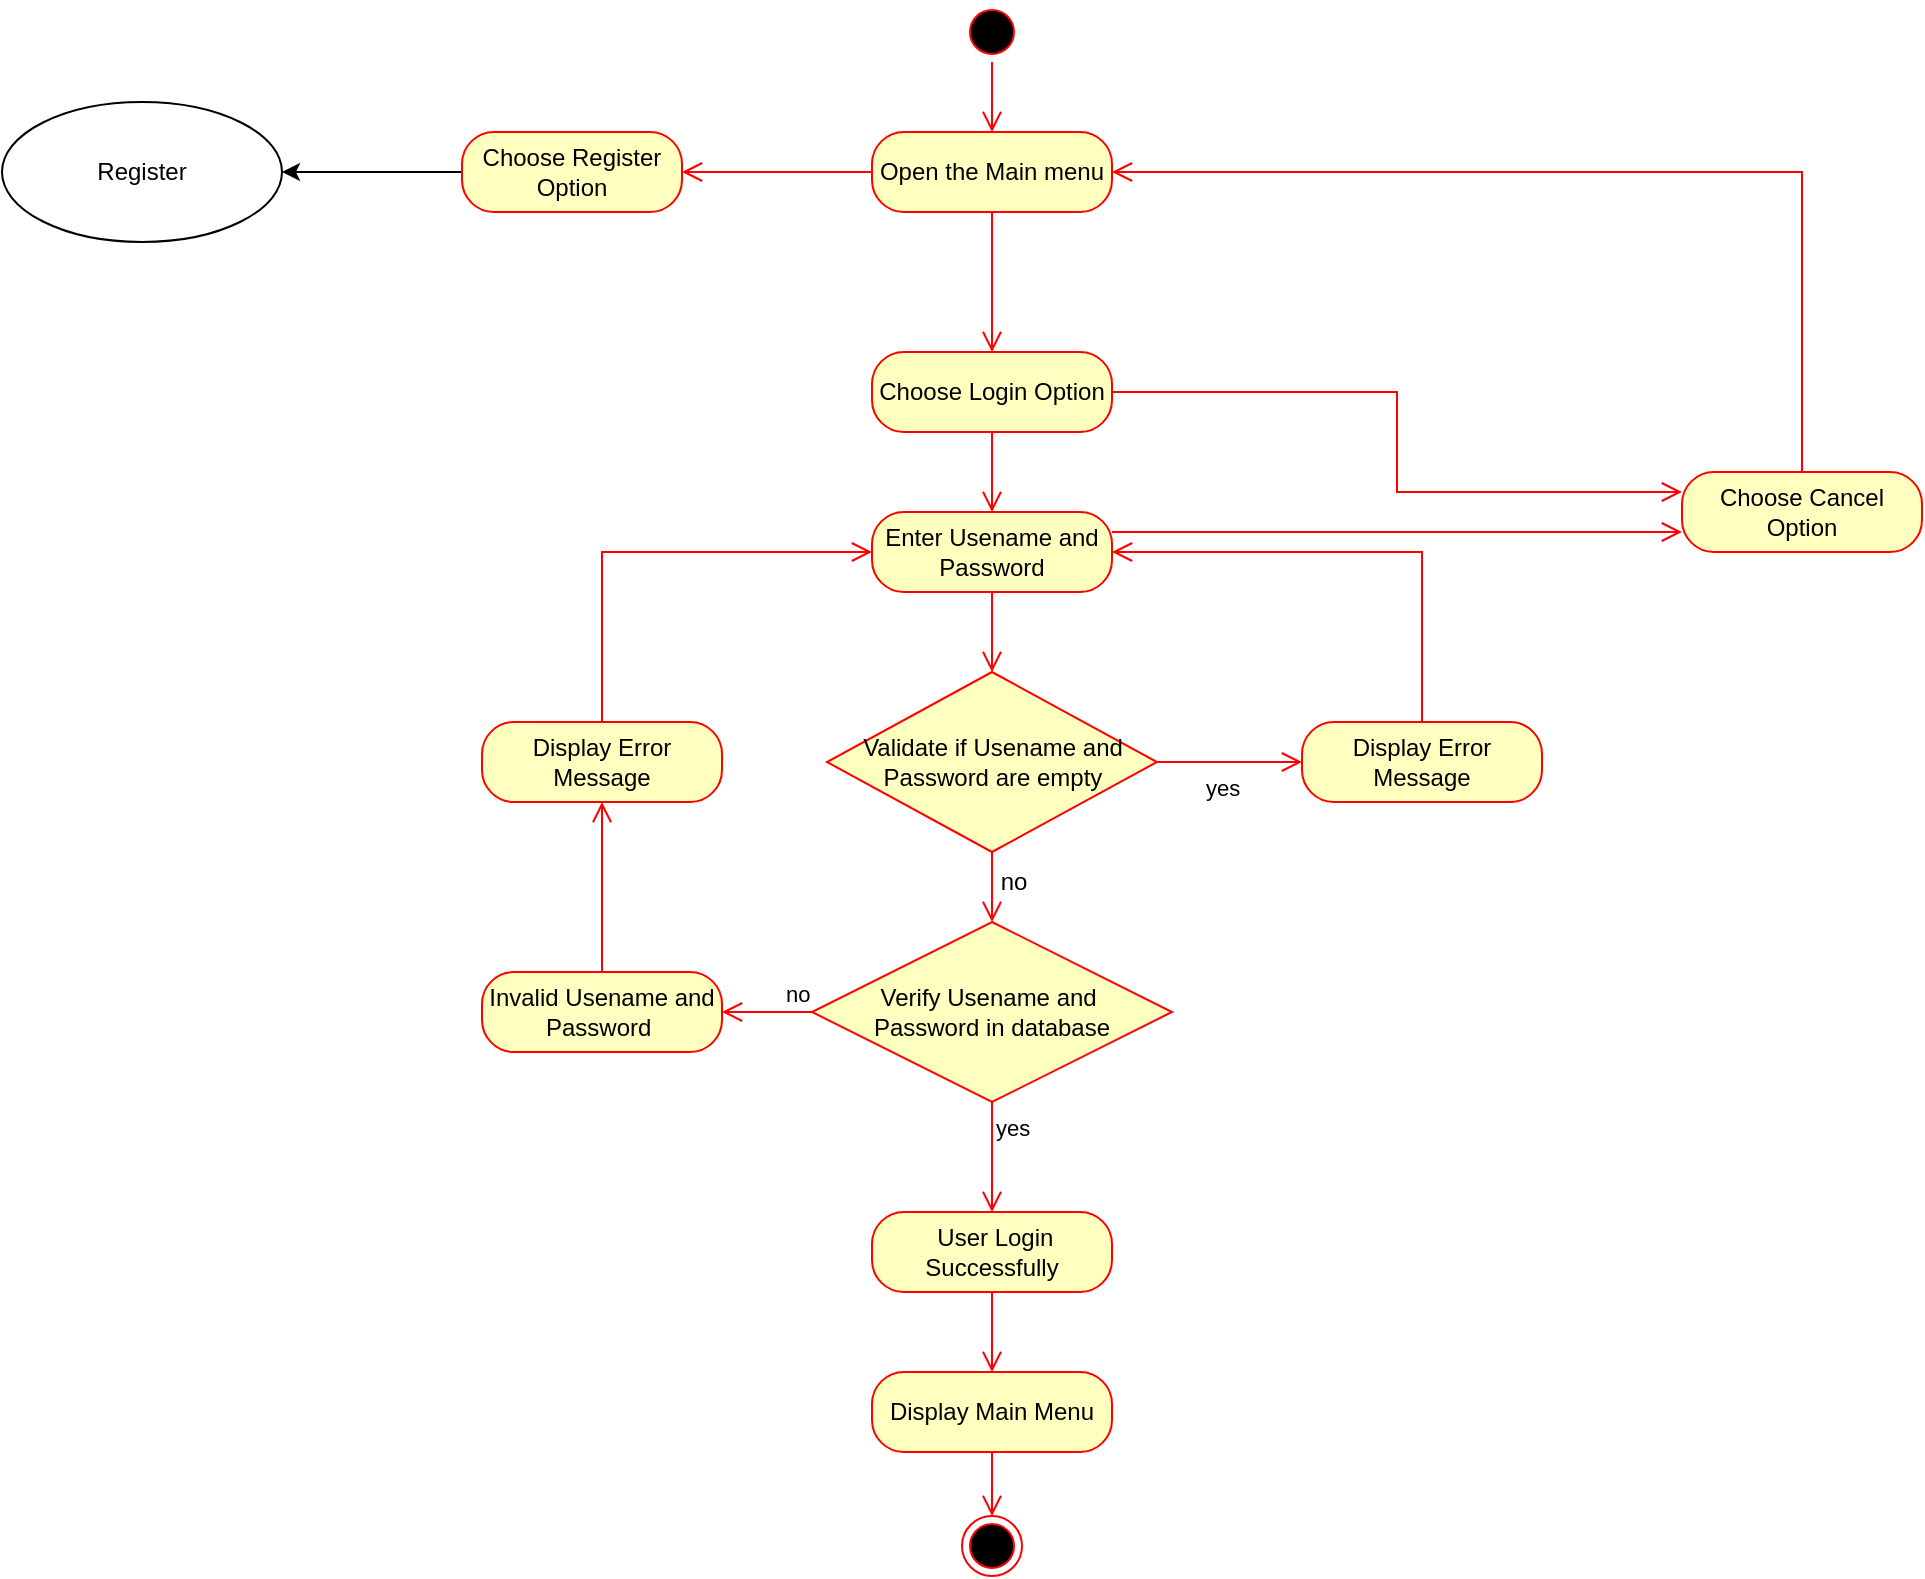 <mxfile version="21.6.2" type="google">
  <diagram name="Page-1" id="pdf92lAs7p1g5eFGPByC">
    <mxGraphModel grid="1" page="1" gridSize="10" guides="1" tooltips="1" connect="1" arrows="1" fold="1" pageScale="1" pageWidth="1169" pageHeight="1654" math="0" shadow="0">
      <root>
        <mxCell id="0" />
        <mxCell id="1" parent="0" />
        <mxCell id="vZfRKAXI7m6lCWT92s2_-4" value="" style="ellipse;html=1;shape=startState;fillColor=#000000;strokeColor=#ff0000;" vertex="1" parent="1">
          <mxGeometry x="500" y="55" width="30" height="30" as="geometry" />
        </mxCell>
        <mxCell id="vZfRKAXI7m6lCWT92s2_-5" value="" style="edgeStyle=orthogonalEdgeStyle;html=1;verticalAlign=bottom;endArrow=open;endSize=8;strokeColor=#ff0000;rounded=0;entryX=0.5;entryY=0;entryDx=0;entryDy=0;" edge="1" parent="1" source="vZfRKAXI7m6lCWT92s2_-4" target="Yhao4mq_l_5nyzQUhMNv-5">
          <mxGeometry relative="1" as="geometry">
            <mxPoint x="515" y="180" as="targetPoint" />
          </mxGeometry>
        </mxCell>
        <mxCell id="vZfRKAXI7m6lCWT92s2_-6" value="Choose Login Option" style="rounded=1;whiteSpace=wrap;html=1;arcSize=40;fontColor=#000000;fillColor=#ffffc0;strokeColor=#ff0000;" vertex="1" parent="1">
          <mxGeometry x="455" y="230" width="120" height="40" as="geometry" />
        </mxCell>
        <mxCell id="vZfRKAXI7m6lCWT92s2_-7" value="" style="edgeStyle=orthogonalEdgeStyle;html=1;verticalAlign=bottom;endArrow=open;endSize=8;strokeColor=#ff0000;rounded=0;entryX=0.5;entryY=0;entryDx=0;entryDy=0;" edge="1" parent="1" source="vZfRKAXI7m6lCWT92s2_-6" target="vZfRKAXI7m6lCWT92s2_-8">
          <mxGeometry relative="1" as="geometry">
            <mxPoint x="515" y="240" as="targetPoint" />
          </mxGeometry>
        </mxCell>
        <mxCell id="vZfRKAXI7m6lCWT92s2_-8" value="Enter Usename and Password" style="rounded=1;whiteSpace=wrap;html=1;arcSize=40;fontColor=#000000;fillColor=#ffffc0;strokeColor=#ff0000;" vertex="1" parent="1">
          <mxGeometry x="455" y="310" width="120" height="40" as="geometry" />
        </mxCell>
        <mxCell id="vZfRKAXI7m6lCWT92s2_-9" value="" style="edgeStyle=orthogonalEdgeStyle;html=1;verticalAlign=bottom;endArrow=open;endSize=8;strokeColor=#ff0000;rounded=0;entryX=0.5;entryY=0;entryDx=0;entryDy=0;" edge="1" parent="1" source="vZfRKAXI7m6lCWT92s2_-8" target="vZfRKAXI7m6lCWT92s2_-10">
          <mxGeometry relative="1" as="geometry">
            <mxPoint x="520" y="350" as="targetPoint" />
          </mxGeometry>
        </mxCell>
        <mxCell id="vZfRKAXI7m6lCWT92s2_-10" value="Validate if Usename and Password are empty" style="rhombus;whiteSpace=wrap;html=1;fontColor=#000000;fillColor=#ffffc0;strokeColor=#ff0000;" vertex="1" parent="1">
          <mxGeometry x="432.5" y="390" width="165" height="90" as="geometry" />
        </mxCell>
        <mxCell id="vZfRKAXI7m6lCWT92s2_-12" value="yes" style="edgeStyle=orthogonalEdgeStyle;html=1;align=left;verticalAlign=top;endArrow=open;endSize=8;strokeColor=#ff0000;rounded=0;entryX=0.5;entryY=0;entryDx=0;entryDy=0;" edge="1" parent="1" source="vZfRKAXI7m6lCWT92s2_-10" target="vZfRKAXI7m6lCWT92s2_-17">
          <mxGeometry x="-1" y="114" relative="1" as="geometry">
            <mxPoint x="515" y="460" as="targetPoint" />
            <mxPoint x="-9" y="-45" as="offset" />
          </mxGeometry>
        </mxCell>
        <mxCell id="vZfRKAXI7m6lCWT92s2_-17" value="Verify Usename and&amp;nbsp;&lt;br&gt;Password in database" style="rhombus;whiteSpace=wrap;html=1;fontColor=#000000;fillColor=#ffffc0;strokeColor=#ff0000;" vertex="1" parent="1">
          <mxGeometry x="425" y="515" width="180" height="90" as="geometry" />
        </mxCell>
        <mxCell id="vZfRKAXI7m6lCWT92s2_-18" value="no" style="edgeStyle=orthogonalEdgeStyle;html=1;align=left;verticalAlign=bottom;endArrow=open;endSize=8;strokeColor=#ff0000;rounded=0;exitX=0;exitY=0.5;exitDx=0;exitDy=0;entryX=1;entryY=0.5;entryDx=0;entryDy=0;" edge="1" parent="1" source="vZfRKAXI7m6lCWT92s2_-17" target="vZfRKAXI7m6lCWT92s2_-25">
          <mxGeometry x="-0.333" relative="1" as="geometry">
            <mxPoint x="120" y="450" as="targetPoint" />
            <mxPoint as="offset" />
          </mxGeometry>
        </mxCell>
        <mxCell id="vZfRKAXI7m6lCWT92s2_-19" value="yes" style="edgeStyle=orthogonalEdgeStyle;html=1;align=left;verticalAlign=top;endArrow=open;endSize=8;strokeColor=#ff0000;rounded=0;entryX=0.5;entryY=0;entryDx=0;entryDy=0;" edge="1" parent="1" source="vZfRKAXI7m6lCWT92s2_-17" target="vZfRKAXI7m6lCWT92s2_-23">
          <mxGeometry x="-1" relative="1" as="geometry">
            <mxPoint x="515" y="600" as="targetPoint" />
          </mxGeometry>
        </mxCell>
        <mxCell id="vZfRKAXI7m6lCWT92s2_-23" value="&amp;nbsp;User Login Successfully" style="rounded=1;whiteSpace=wrap;html=1;arcSize=40;fontColor=#000000;fillColor=#ffffc0;strokeColor=#ff0000;" vertex="1" parent="1">
          <mxGeometry x="455" y="660" width="120" height="40" as="geometry" />
        </mxCell>
        <mxCell id="vZfRKAXI7m6lCWT92s2_-24" value="" style="edgeStyle=orthogonalEdgeStyle;html=1;verticalAlign=bottom;endArrow=open;endSize=8;strokeColor=#ff0000;rounded=0;entryX=0.5;entryY=0;entryDx=0;entryDy=0;" edge="1" parent="1" source="vZfRKAXI7m6lCWT92s2_-23" target="vZfRKAXI7m6lCWT92s2_-29">
          <mxGeometry relative="1" as="geometry">
            <mxPoint x="515" y="740.8" as="targetPoint" />
          </mxGeometry>
        </mxCell>
        <mxCell id="vZfRKAXI7m6lCWT92s2_-25" value="Invalid Usename and Password&amp;nbsp;" style="rounded=1;whiteSpace=wrap;html=1;arcSize=40;fontColor=#000000;fillColor=#ffffc0;strokeColor=#ff0000;" vertex="1" parent="1">
          <mxGeometry x="260" y="540" width="120" height="40" as="geometry" />
        </mxCell>
        <mxCell id="vZfRKAXI7m6lCWT92s2_-28" value="" style="edgeStyle=orthogonalEdgeStyle;html=1;verticalAlign=bottom;endArrow=open;endSize=8;strokeColor=#ff0000;rounded=0;entryX=0;entryY=0.5;entryDx=0;entryDy=0;exitX=0.5;exitY=0;exitDx=0;exitDy=0;" edge="1" parent="1" source="Yhao4mq_l_5nyzQUhMNv-22" target="vZfRKAXI7m6lCWT92s2_-8">
          <mxGeometry relative="1" as="geometry">
            <mxPoint x="160" y="405" as="targetPoint" />
            <mxPoint x="320" y="420" as="sourcePoint" />
            <Array as="points">
              <mxPoint x="320" y="330" />
            </Array>
          </mxGeometry>
        </mxCell>
        <mxCell id="vZfRKAXI7m6lCWT92s2_-29" value="Display Main Menu" style="rounded=1;whiteSpace=wrap;html=1;arcSize=40;fontColor=#000000;fillColor=#ffffc0;strokeColor=#ff0000;" vertex="1" parent="1">
          <mxGeometry x="455" y="740" width="120" height="40" as="geometry" />
        </mxCell>
        <mxCell id="vZfRKAXI7m6lCWT92s2_-31" value="" style="ellipse;html=1;shape=endState;fillColor=#000000;strokeColor=#ff0000;" vertex="1" parent="1">
          <mxGeometry x="500" y="812" width="30" height="30" as="geometry" />
        </mxCell>
        <mxCell id="vZfRKAXI7m6lCWT92s2_-34" value="" style="edgeStyle=orthogonalEdgeStyle;html=1;verticalAlign=bottom;endArrow=open;endSize=8;strokeColor=#ff0000;rounded=0;exitX=0.5;exitY=1;exitDx=0;exitDy=0;entryX=0.5;entryY=0;entryDx=0;entryDy=0;" edge="1" parent="1" source="vZfRKAXI7m6lCWT92s2_-29" target="vZfRKAXI7m6lCWT92s2_-31">
          <mxGeometry relative="1" as="geometry">
            <mxPoint x="515" y="830" as="targetPoint" />
            <mxPoint x="537.5" y="770" as="sourcePoint" />
            <Array as="points" />
          </mxGeometry>
        </mxCell>
        <mxCell id="Yhao4mq_l_5nyzQUhMNv-4" style="edgeStyle=orthogonalEdgeStyle;rounded=0;orthogonalLoop=1;jettySize=auto;html=1;entryX=1;entryY=0.5;entryDx=0;entryDy=0;" edge="1" parent="1" source="Yhao4mq_l_5nyzQUhMNv-1" target="Yhao4mq_l_5nyzQUhMNv-3">
          <mxGeometry relative="1" as="geometry" />
        </mxCell>
        <mxCell id="Yhao4mq_l_5nyzQUhMNv-1" value="Choose Register Option" style="rounded=1;whiteSpace=wrap;html=1;arcSize=40;fontColor=#000000;fillColor=#ffffc0;strokeColor=#ff0000;" vertex="1" parent="1">
          <mxGeometry x="250" y="120" width="110" height="40" as="geometry" />
        </mxCell>
        <mxCell id="Yhao4mq_l_5nyzQUhMNv-2" value="" style="edgeStyle=orthogonalEdgeStyle;html=1;verticalAlign=bottom;endArrow=open;endSize=8;strokeColor=#ff0000;rounded=0;exitX=0;exitY=0.5;exitDx=0;exitDy=0;entryX=1;entryY=0.5;entryDx=0;entryDy=0;" edge="1" parent="1" source="Yhao4mq_l_5nyzQUhMNv-5" target="Yhao4mq_l_5nyzQUhMNv-1">
          <mxGeometry relative="1" as="geometry">
            <mxPoint x="720" y="155" as="targetPoint" />
          </mxGeometry>
        </mxCell>
        <mxCell id="Yhao4mq_l_5nyzQUhMNv-3" value="Register" style="ellipse;whiteSpace=wrap;html=1;" vertex="1" parent="1">
          <mxGeometry x="20" y="105" width="140" height="70" as="geometry" />
        </mxCell>
        <mxCell id="Yhao4mq_l_5nyzQUhMNv-5" value="Open the Main menu" style="rounded=1;whiteSpace=wrap;html=1;arcSize=40;fontColor=#000000;fillColor=#ffffc0;strokeColor=#ff0000;" vertex="1" parent="1">
          <mxGeometry x="455" y="120" width="120" height="40" as="geometry" />
        </mxCell>
        <mxCell id="Yhao4mq_l_5nyzQUhMNv-6" value="" style="edgeStyle=orthogonalEdgeStyle;html=1;verticalAlign=bottom;endArrow=open;endSize=8;strokeColor=#ff0000;rounded=0;entryX=0.5;entryY=0;entryDx=0;entryDy=0;" edge="1" parent="1" source="Yhao4mq_l_5nyzQUhMNv-5" target="vZfRKAXI7m6lCWT92s2_-6">
          <mxGeometry relative="1" as="geometry">
            <mxPoint x="730" y="220" as="targetPoint" />
          </mxGeometry>
        </mxCell>
        <mxCell id="Yhao4mq_l_5nyzQUhMNv-7" value="Choose Cancel Option" style="rounded=1;whiteSpace=wrap;html=1;arcSize=40;fontColor=#000000;fillColor=#ffffc0;strokeColor=#ff0000;" vertex="1" parent="1">
          <mxGeometry x="860" y="290" width="120" height="40" as="geometry" />
        </mxCell>
        <mxCell id="Yhao4mq_l_5nyzQUhMNv-8" value="" style="edgeStyle=orthogonalEdgeStyle;html=1;verticalAlign=bottom;endArrow=open;endSize=8;strokeColor=#ff0000;rounded=0;exitX=0.5;exitY=0;exitDx=0;exitDy=0;entryX=1;entryY=0.5;entryDx=0;entryDy=0;" edge="1" parent="1" source="Yhao4mq_l_5nyzQUhMNv-7" target="Yhao4mq_l_5nyzQUhMNv-5">
          <mxGeometry relative="1" as="geometry">
            <mxPoint x="1020" y="190" as="targetPoint" />
            <mxPoint x="390" y="120" as="sourcePoint" />
            <Array as="points">
              <mxPoint x="920" y="140" />
            </Array>
          </mxGeometry>
        </mxCell>
        <mxCell id="Yhao4mq_l_5nyzQUhMNv-15" value="" style="edgeStyle=orthogonalEdgeStyle;html=1;verticalAlign=bottom;endArrow=open;endSize=8;strokeColor=#ff0000;rounded=0;exitX=1;exitY=0.5;exitDx=0;exitDy=0;entryX=0;entryY=0.25;entryDx=0;entryDy=0;" edge="1" parent="1" source="vZfRKAXI7m6lCWT92s2_-6" target="Yhao4mq_l_5nyzQUhMNv-7">
          <mxGeometry relative="1" as="geometry">
            <mxPoint x="840" y="300" as="targetPoint" />
            <mxPoint x="790" y="215" as="sourcePoint" />
          </mxGeometry>
        </mxCell>
        <mxCell id="Yhao4mq_l_5nyzQUhMNv-18" value="" style="edgeStyle=orthogonalEdgeStyle;html=1;verticalAlign=bottom;endArrow=open;endSize=8;strokeColor=#ff0000;rounded=0;exitX=1;exitY=0.25;exitDx=0;exitDy=0;entryX=0;entryY=0.75;entryDx=0;entryDy=0;" edge="1" parent="1" source="vZfRKAXI7m6lCWT92s2_-8" target="Yhao4mq_l_5nyzQUhMNv-7">
          <mxGeometry relative="1" as="geometry">
            <mxPoint x="730" y="280" as="targetPoint" />
            <mxPoint x="730" y="220" as="sourcePoint" />
          </mxGeometry>
        </mxCell>
        <mxCell id="Yhao4mq_l_5nyzQUhMNv-19" value="Display Error Message" style="rounded=1;whiteSpace=wrap;html=1;arcSize=40;fontColor=#000000;fillColor=#ffffc0;strokeColor=#ff0000;" vertex="1" parent="1">
          <mxGeometry x="670" y="415" width="120" height="40" as="geometry" />
        </mxCell>
        <mxCell id="Yhao4mq_l_5nyzQUhMNv-20" value="" style="edgeStyle=orthogonalEdgeStyle;html=1;verticalAlign=bottom;endArrow=open;endSize=8;strokeColor=#ff0000;rounded=0;exitX=1;exitY=0.5;exitDx=0;exitDy=0;entryX=0;entryY=0.5;entryDx=0;entryDy=0;" edge="1" parent="1" source="vZfRKAXI7m6lCWT92s2_-10" target="Yhao4mq_l_5nyzQUhMNv-19">
          <mxGeometry relative="1" as="geometry">
            <mxPoint x="760" y="410" as="targetPoint" />
          </mxGeometry>
        </mxCell>
        <mxCell id="Yhao4mq_l_5nyzQUhMNv-21" value="" style="edgeStyle=orthogonalEdgeStyle;html=1;verticalAlign=bottom;endArrow=open;endSize=8;strokeColor=#ff0000;rounded=0;exitX=0.5;exitY=0;exitDx=0;exitDy=0;entryX=1;entryY=0.5;entryDx=0;entryDy=0;" edge="1" parent="1" source="Yhao4mq_l_5nyzQUhMNv-19" target="vZfRKAXI7m6lCWT92s2_-8">
          <mxGeometry relative="1" as="geometry">
            <mxPoint x="710" y="360" as="targetPoint" />
            <mxPoint x="610.5" y="400" as="sourcePoint" />
          </mxGeometry>
        </mxCell>
        <mxCell id="Yhao4mq_l_5nyzQUhMNv-22" value="Display Error Message" style="rounded=1;whiteSpace=wrap;html=1;arcSize=40;fontColor=#000000;fillColor=#ffffc0;strokeColor=#ff0000;" vertex="1" parent="1">
          <mxGeometry x="260" y="415" width="120" height="40" as="geometry" />
        </mxCell>
        <mxCell id="Yhao4mq_l_5nyzQUhMNv-23" value="" style="edgeStyle=orthogonalEdgeStyle;html=1;verticalAlign=bottom;endArrow=open;endSize=8;strokeColor=#ff0000;rounded=0;exitX=0.5;exitY=0;exitDx=0;exitDy=0;entryX=0.5;entryY=1;entryDx=0;entryDy=0;" edge="1" parent="1" source="vZfRKAXI7m6lCWT92s2_-25" target="Yhao4mq_l_5nyzQUhMNv-22">
          <mxGeometry relative="1" as="geometry">
            <mxPoint x="160" y="510" as="targetPoint" />
            <mxPoint x="220" y="680" as="sourcePoint" />
          </mxGeometry>
        </mxCell>
        <mxCell id="SzpjqoqaXjTVY_zLi5Mj-1" value="no" style="text;html=1;strokeColor=none;fillColor=none;align=center;verticalAlign=middle;whiteSpace=wrap;rounded=0;" vertex="1" parent="1">
          <mxGeometry x="496" y="480" width="60" height="30" as="geometry" />
        </mxCell>
      </root>
    </mxGraphModel>
  </diagram>
</mxfile>

